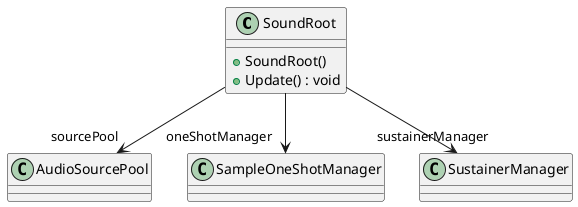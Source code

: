 @startuml
class SoundRoot {
    + SoundRoot()
    + Update() : void
}
SoundRoot --> "sourcePool" AudioSourcePool
SoundRoot --> "oneShotManager" SampleOneShotManager
SoundRoot --> "sustainerManager" SustainerManager
@enduml
